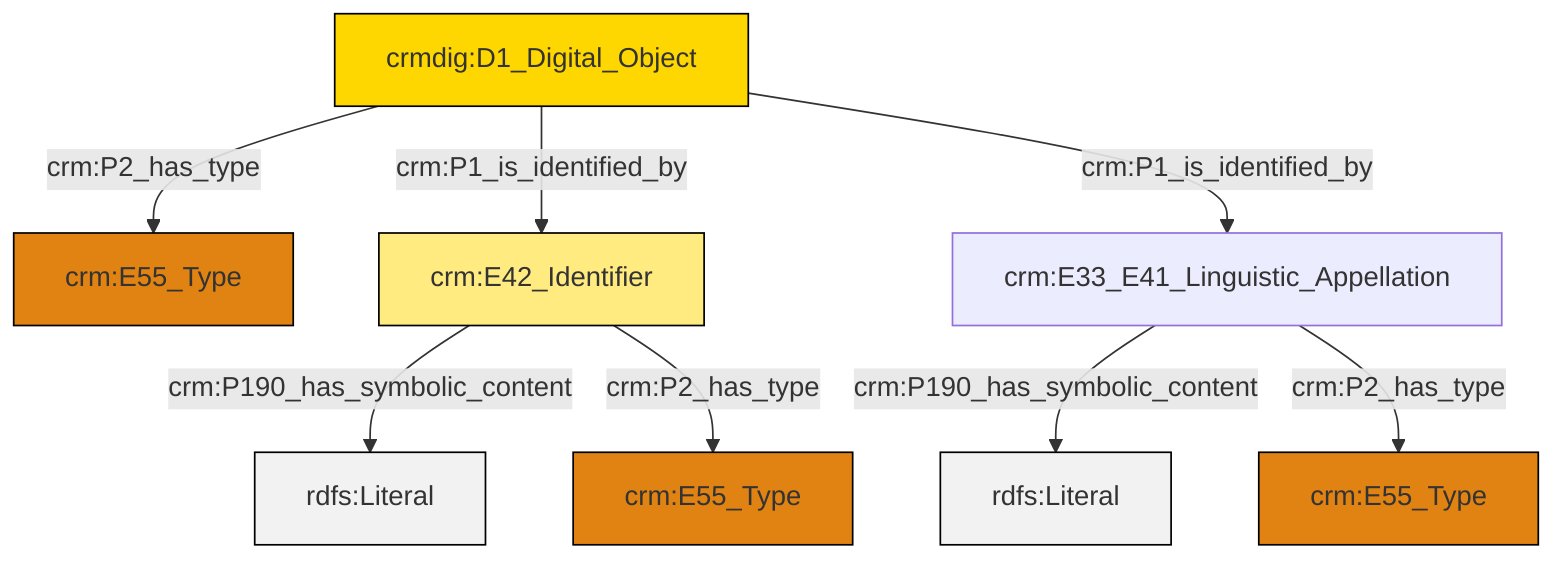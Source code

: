 graph TD
classDef Literal fill:#f2f2f2,stroke:#000000;
classDef CRM_Entity fill:#FFFFFF,stroke:#000000;
classDef Temporal_Entity fill:#00C9E6, stroke:#000000;
classDef Type fill:#E18312, stroke:#000000;
classDef Time-Span fill:#2C9C91, stroke:#000000;
classDef Appellation fill:#FFEB7F, stroke:#000000;
classDef Place fill:#008836, stroke:#000000;
classDef Persistent_Item fill:#B266B2, stroke:#000000;
classDef Conceptual_Object fill:#FFD700, stroke:#000000;
classDef Physical_Thing fill:#D2B48C, stroke:#000000;
classDef Actor fill:#f58aad, stroke:#000000;
classDef PC_Classes fill:#4ce600, stroke:#000000;
classDef Multi fill:#cccccc,stroke:#000000;

0["crmdig:D1_Digital_Object"]:::Conceptual_Object -->|crm:P2_has_type| 2["crm:E55_Type"]:::Type
3["crm:E33_E41_Linguistic_Appellation"]:::Default -->|crm:P190_has_symbolic_content| 4[rdfs:Literal]:::Literal
7["crm:E42_Identifier"]:::Appellation -->|crm:P190_has_symbolic_content| 8[rdfs:Literal]:::Literal
3["crm:E33_E41_Linguistic_Appellation"]:::Default -->|crm:P2_has_type| 5["crm:E55_Type"]:::Type
0["crmdig:D1_Digital_Object"]:::Conceptual_Object -->|crm:P1_is_identified_by| 7["crm:E42_Identifier"]:::Appellation
0["crmdig:D1_Digital_Object"]:::Conceptual_Object -->|crm:P1_is_identified_by| 3["crm:E33_E41_Linguistic_Appellation"]:::Default
7["crm:E42_Identifier"]:::Appellation -->|crm:P2_has_type| 11["crm:E55_Type"]:::Type